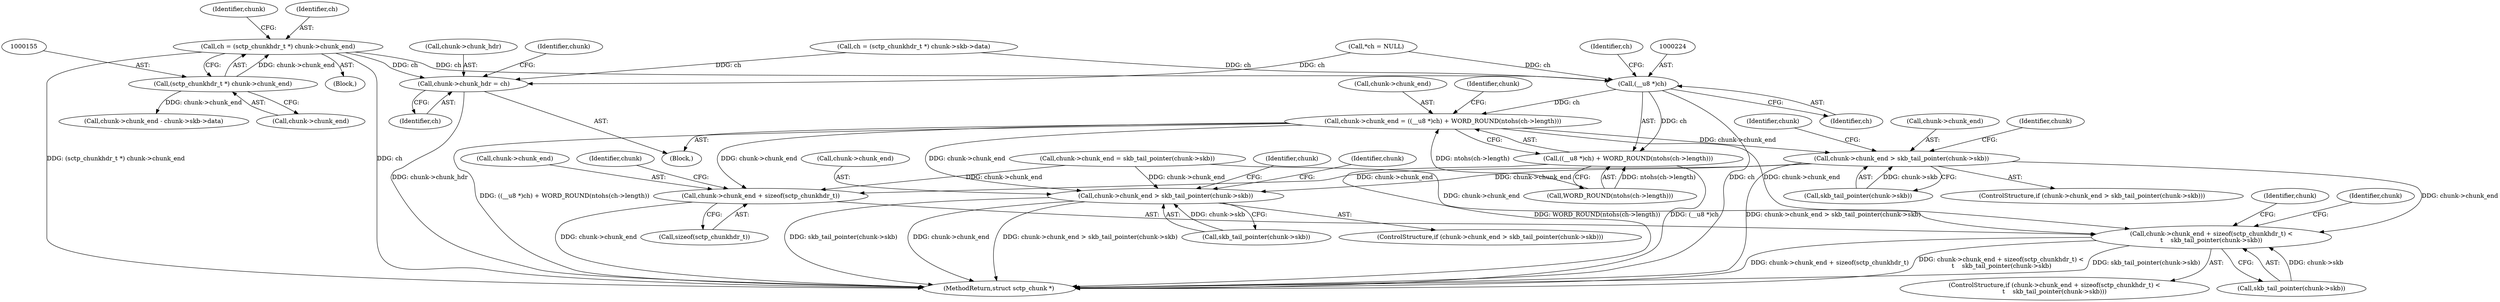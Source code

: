digraph "0_linux_26b87c7881006311828bb0ab271a551a62dcceb4@pointer" {
"1000152" [label="(Call,ch = (sctp_chunkhdr_t *) chunk->chunk_end)"];
"1000154" [label="(Call,(sctp_chunkhdr_t *) chunk->chunk_end)"];
"1000213" [label="(Call,chunk->chunk_hdr = ch)"];
"1000223" [label="(Call,(__u8 *)ch)"];
"1000218" [label="(Call,chunk->chunk_end = ((__u8 *)ch) + WORD_ROUND(ntohs(ch->length)))"];
"1000239" [label="(Call,chunk->chunk_end > skb_tail_pointer(chunk->skb))"];
"1000269" [label="(Call,chunk->chunk_end + sizeof(sctp_chunkhdr_t) <\n\t    skb_tail_pointer(chunk->skb))"];
"1000270" [label="(Call,chunk->chunk_end + sizeof(sctp_chunkhdr_t))"];
"1000288" [label="(Call,chunk->chunk_end > skb_tail_pointer(chunk->skb))"];
"1000222" [label="(Call,((__u8 *)ch) + WORD_ROUND(ntohs(ch->length)))"];
"1000217" [label="(Identifier,ch)"];
"1000240" [label="(Call,chunk->chunk_end)"];
"1000268" [label="(ControlStructure,if (chunk->chunk_end + sizeof(sctp_chunkhdr_t) <\n\t    skb_tail_pointer(chunk->skb)))"];
"1000219" [label="(Call,chunk->chunk_end)"];
"1000274" [label="(Call,sizeof(sctp_chunkhdr_t))"];
"1000340" [label="(MethodReturn,struct sctp_chunk *)"];
"1000269" [label="(Call,chunk->chunk_end + sizeof(sctp_chunkhdr_t) <\n\t    skb_tail_pointer(chunk->skb))"];
"1000288" [label="(Call,chunk->chunk_end > skb_tail_pointer(chunk->skb))"];
"1000249" [label="(Identifier,chunk)"];
"1000156" [label="(Call,chunk->chunk_end)"];
"1000163" [label="(Call,chunk->chunk_end - chunk->skb->data)"];
"1000243" [label="(Call,skb_tail_pointer(chunk->skb))"];
"1000225" [label="(Identifier,ch)"];
"1000161" [label="(Identifier,chunk)"];
"1000115" [label="(Block,)"];
"1000257" [label="(Identifier,chunk)"];
"1000213" [label="(Call,chunk->chunk_hdr = ch)"];
"1000199" [label="(Call,ch = (sctp_chunkhdr_t *) chunk->skb->data)"];
"1000271" [label="(Call,chunk->chunk_end)"];
"1000214" [label="(Call,chunk->chunk_hdr)"];
"1000247" [label="(Call,chunk->chunk_end = skb_tail_pointer(chunk->skb))"];
"1000229" [label="(Identifier,ch)"];
"1000292" [label="(Call,skb_tail_pointer(chunk->skb))"];
"1000283" [label="(Identifier,chunk)"];
"1000154" [label="(Call,(sctp_chunkhdr_t *) chunk->chunk_end)"];
"1000314" [label="(Identifier,chunk)"];
"1000299" [label="(Identifier,chunk)"];
"1000290" [label="(Identifier,chunk)"];
"1000239" [label="(Call,chunk->chunk_end > skb_tail_pointer(chunk->skb))"];
"1000270" [label="(Call,chunk->chunk_end + sizeof(sctp_chunkhdr_t))"];
"1000278" [label="(Identifier,chunk)"];
"1000289" [label="(Call,chunk->chunk_end)"];
"1000222" [label="(Call,((__u8 *)ch) + WORD_ROUND(ntohs(ch->length)))"];
"1000220" [label="(Identifier,chunk)"];
"1000238" [label="(ControlStructure,if (chunk->chunk_end > skb_tail_pointer(chunk->skb)))"];
"1000153" [label="(Identifier,ch)"];
"1000151" [label="(Block,)"];
"1000218" [label="(Call,chunk->chunk_end = ((__u8 *)ch) + WORD_ROUND(ntohs(ch->length)))"];
"1000287" [label="(ControlStructure,if (chunk->chunk_end > skb_tail_pointer(chunk->skb)))"];
"1000223" [label="(Call,(__u8 *)ch)"];
"1000152" [label="(Call,ch = (sctp_chunkhdr_t *) chunk->chunk_end)"];
"1000235" [label="(Identifier,chunk)"];
"1000276" [label="(Call,skb_tail_pointer(chunk->skb))"];
"1000118" [label="(Call,*ch = NULL)"];
"1000226" [label="(Call,WORD_ROUND(ntohs(ch->length)))"];
"1000152" -> "1000151"  [label="AST: "];
"1000152" -> "1000154"  [label="CFG: "];
"1000153" -> "1000152"  [label="AST: "];
"1000154" -> "1000152"  [label="AST: "];
"1000161" -> "1000152"  [label="CFG: "];
"1000152" -> "1000340"  [label="DDG: ch"];
"1000152" -> "1000340"  [label="DDG: (sctp_chunkhdr_t *) chunk->chunk_end"];
"1000154" -> "1000152"  [label="DDG: chunk->chunk_end"];
"1000152" -> "1000213"  [label="DDG: ch"];
"1000152" -> "1000223"  [label="DDG: ch"];
"1000154" -> "1000156"  [label="CFG: "];
"1000155" -> "1000154"  [label="AST: "];
"1000156" -> "1000154"  [label="AST: "];
"1000154" -> "1000163"  [label="DDG: chunk->chunk_end"];
"1000213" -> "1000115"  [label="AST: "];
"1000213" -> "1000217"  [label="CFG: "];
"1000214" -> "1000213"  [label="AST: "];
"1000217" -> "1000213"  [label="AST: "];
"1000220" -> "1000213"  [label="CFG: "];
"1000213" -> "1000340"  [label="DDG: chunk->chunk_hdr"];
"1000199" -> "1000213"  [label="DDG: ch"];
"1000118" -> "1000213"  [label="DDG: ch"];
"1000223" -> "1000222"  [label="AST: "];
"1000223" -> "1000225"  [label="CFG: "];
"1000224" -> "1000223"  [label="AST: "];
"1000225" -> "1000223"  [label="AST: "];
"1000229" -> "1000223"  [label="CFG: "];
"1000223" -> "1000340"  [label="DDG: ch"];
"1000223" -> "1000218"  [label="DDG: ch"];
"1000223" -> "1000222"  [label="DDG: ch"];
"1000199" -> "1000223"  [label="DDG: ch"];
"1000118" -> "1000223"  [label="DDG: ch"];
"1000218" -> "1000115"  [label="AST: "];
"1000218" -> "1000222"  [label="CFG: "];
"1000219" -> "1000218"  [label="AST: "];
"1000222" -> "1000218"  [label="AST: "];
"1000235" -> "1000218"  [label="CFG: "];
"1000218" -> "1000340"  [label="DDG: ((__u8 *)ch) + WORD_ROUND(ntohs(ch->length))"];
"1000226" -> "1000218"  [label="DDG: ntohs(ch->length)"];
"1000218" -> "1000239"  [label="DDG: chunk->chunk_end"];
"1000218" -> "1000269"  [label="DDG: chunk->chunk_end"];
"1000218" -> "1000270"  [label="DDG: chunk->chunk_end"];
"1000218" -> "1000288"  [label="DDG: chunk->chunk_end"];
"1000239" -> "1000238"  [label="AST: "];
"1000239" -> "1000243"  [label="CFG: "];
"1000240" -> "1000239"  [label="AST: "];
"1000243" -> "1000239"  [label="AST: "];
"1000249" -> "1000239"  [label="CFG: "];
"1000257" -> "1000239"  [label="CFG: "];
"1000239" -> "1000340"  [label="DDG: chunk->chunk_end > skb_tail_pointer(chunk->skb)"];
"1000243" -> "1000239"  [label="DDG: chunk->skb"];
"1000239" -> "1000269"  [label="DDG: chunk->chunk_end"];
"1000239" -> "1000270"  [label="DDG: chunk->chunk_end"];
"1000239" -> "1000288"  [label="DDG: chunk->chunk_end"];
"1000269" -> "1000268"  [label="AST: "];
"1000269" -> "1000276"  [label="CFG: "];
"1000270" -> "1000269"  [label="AST: "];
"1000276" -> "1000269"  [label="AST: "];
"1000283" -> "1000269"  [label="CFG: "];
"1000290" -> "1000269"  [label="CFG: "];
"1000269" -> "1000340"  [label="DDG: chunk->chunk_end + sizeof(sctp_chunkhdr_t)"];
"1000269" -> "1000340"  [label="DDG: chunk->chunk_end + sizeof(sctp_chunkhdr_t) <\n\t    skb_tail_pointer(chunk->skb)"];
"1000269" -> "1000340"  [label="DDG: skb_tail_pointer(chunk->skb)"];
"1000247" -> "1000269"  [label="DDG: chunk->chunk_end"];
"1000276" -> "1000269"  [label="DDG: chunk->skb"];
"1000270" -> "1000274"  [label="CFG: "];
"1000271" -> "1000270"  [label="AST: "];
"1000274" -> "1000270"  [label="AST: "];
"1000278" -> "1000270"  [label="CFG: "];
"1000270" -> "1000340"  [label="DDG: chunk->chunk_end"];
"1000247" -> "1000270"  [label="DDG: chunk->chunk_end"];
"1000288" -> "1000287"  [label="AST: "];
"1000288" -> "1000292"  [label="CFG: "];
"1000289" -> "1000288"  [label="AST: "];
"1000292" -> "1000288"  [label="AST: "];
"1000299" -> "1000288"  [label="CFG: "];
"1000314" -> "1000288"  [label="CFG: "];
"1000288" -> "1000340"  [label="DDG: skb_tail_pointer(chunk->skb)"];
"1000288" -> "1000340"  [label="DDG: chunk->chunk_end"];
"1000288" -> "1000340"  [label="DDG: chunk->chunk_end > skb_tail_pointer(chunk->skb)"];
"1000247" -> "1000288"  [label="DDG: chunk->chunk_end"];
"1000292" -> "1000288"  [label="DDG: chunk->skb"];
"1000222" -> "1000226"  [label="CFG: "];
"1000226" -> "1000222"  [label="AST: "];
"1000222" -> "1000340"  [label="DDG: WORD_ROUND(ntohs(ch->length))"];
"1000222" -> "1000340"  [label="DDG: (__u8 *)ch"];
"1000226" -> "1000222"  [label="DDG: ntohs(ch->length)"];
}
